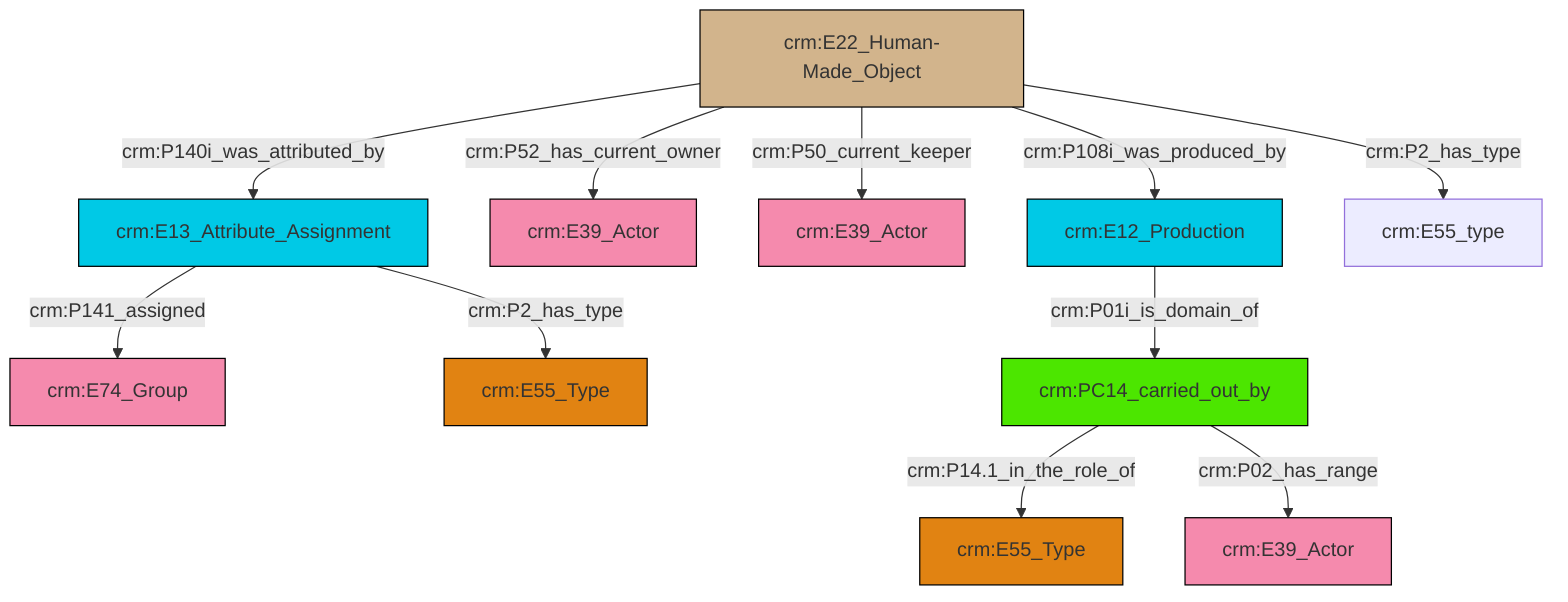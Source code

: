 graph TD
classDef Literal fill:#f2f2f2,stroke:#000000;
classDef CRM_Entity fill:#FFFFFF,stroke:#000000;
classDef Temporal_Entity fill:#00C9E6, stroke:#000000;
classDef Type fill:#E18312, stroke:#000000;
classDef Time-Span fill:#2C9C91, stroke:#000000;
classDef Appellation fill:#FFEB7F, stroke:#000000;
classDef Place fill:#008836, stroke:#000000;
classDef Persistent_Item fill:#B266B2, stroke:#000000;
classDef Conceptual_Object fill:#FFD700, stroke:#000000;
classDef Physical_Thing fill:#D2B48C, stroke:#000000;
classDef Actor fill:#f58aad, stroke:#000000;
classDef PC_Classes fill:#4ce600, stroke:#000000;
classDef Multi fill:#cccccc,stroke:#000000;

2["crm:PC14_carried_out_by"]:::PC_Classes -->|crm:P14.1_in_the_role_of| 3["crm:E55_Type"]:::Type
4["crm:E12_Production"]:::Temporal_Entity -->|crm:P01i_is_domain_of| 2["crm:PC14_carried_out_by"]:::PC_Classes
8["crm:E22_Human-Made_Object"]:::Physical_Thing -->|crm:P140i_was_attributed_by| 9["crm:E13_Attribute_Assignment"]:::Temporal_Entity
9["crm:E13_Attribute_Assignment"]:::Temporal_Entity -->|crm:P141_assigned| 5["crm:E74_Group"]:::Actor
8["crm:E22_Human-Made_Object"]:::Physical_Thing -->|crm:P52_has_current_owner| 15["crm:E39_Actor"]:::Actor
9["crm:E13_Attribute_Assignment"]:::Temporal_Entity -->|crm:P2_has_type| 0["crm:E55_Type"]:::Type
8["crm:E22_Human-Made_Object"]:::Physical_Thing -->|crm:P50_current_keeper| 11["crm:E39_Actor"]:::Actor
2["crm:PC14_carried_out_by"]:::PC_Classes -->|crm:P02_has_range| 16["crm:E39_Actor"]:::Actor
8["crm:E22_Human-Made_Object"]:::Physical_Thing -->|crm:P108i_was_produced_by| 4["crm:E12_Production"]:::Temporal_Entity
8["crm:E22_Human-Made_Object"]:::Physical_Thing -->|crm:P2_has_type| 18["crm:E55_type"]:::Default